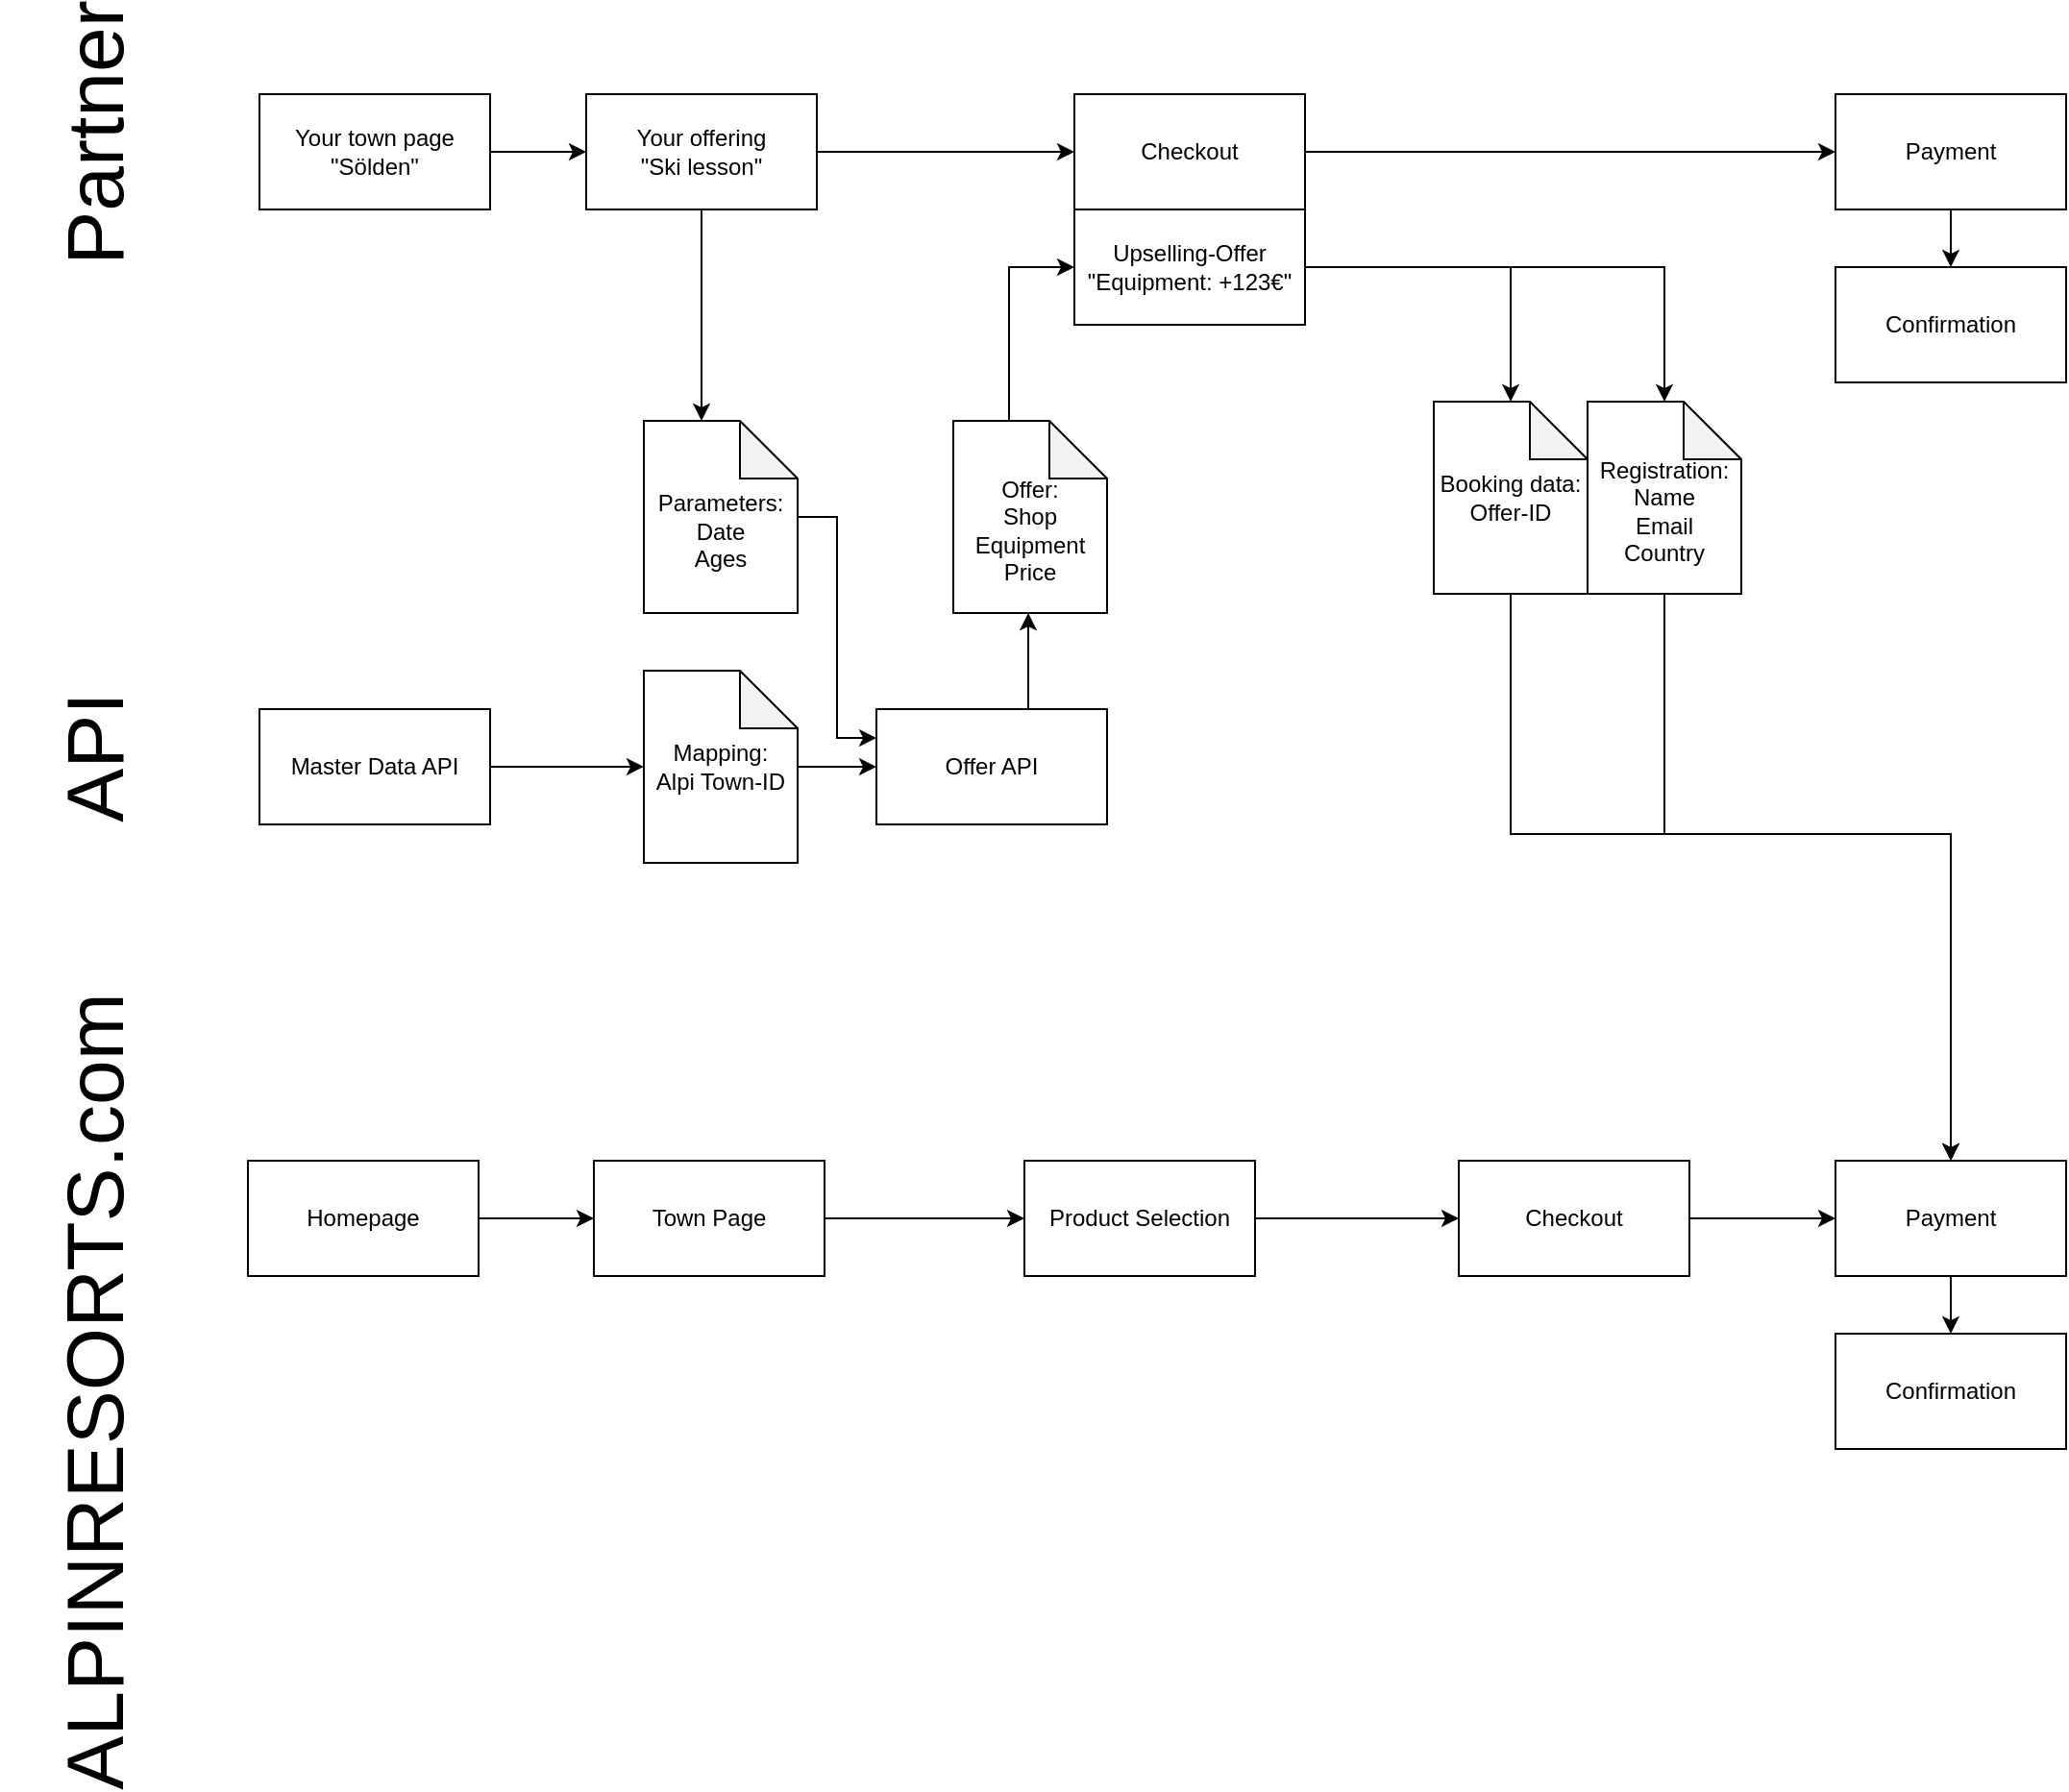 <mxfile version="13.6.2" type="device"><diagram id="EhsVr18Juqflf5IJbDXl" name="Page-1"><mxGraphModel dx="2889" dy="2274" grid="1" gridSize="10" guides="1" tooltips="1" connect="1" arrows="1" fold="1" page="1" pageScale="1" pageWidth="827" pageHeight="1169" math="0" shadow="0"><root><mxCell id="0"/><mxCell id="1" parent="0"/><mxCell id="OSonQR4JxX4VwMadjp-b-10" value="ALPINRESORTS.com" style="text;html=1;strokeColor=none;fillColor=none;align=center;verticalAlign=middle;whiteSpace=wrap;rounded=0;rotation=-90;fontSize=42;" parent="1" vertex="1"><mxGeometry x="-180" y="330" width="130" height="100" as="geometry"/></mxCell><mxCell id="SqlqceSEJwri1gZch4sh-29" value="" style="edgeStyle=orthogonalEdgeStyle;rounded=0;orthogonalLoop=1;jettySize=auto;html=1;" parent="1" source="SqlqceSEJwri1gZch4sh-30" target="SqlqceSEJwri1gZch4sh-32" edge="1"><mxGeometry relative="1" as="geometry"/></mxCell><mxCell id="SqlqceSEJwri1gZch4sh-30" value="Homepage" style="rounded=0;whiteSpace=wrap;html=1;" parent="1" vertex="1"><mxGeometry x="-36" y="260" width="120" height="60" as="geometry"/></mxCell><mxCell id="SqlqceSEJwri1gZch4sh-31" value="" style="edgeStyle=orthogonalEdgeStyle;rounded=0;orthogonalLoop=1;jettySize=auto;html=1;" parent="1" source="SqlqceSEJwri1gZch4sh-32" target="SqlqceSEJwri1gZch4sh-34" edge="1"><mxGeometry relative="1" as="geometry"/></mxCell><mxCell id="SqlqceSEJwri1gZch4sh-32" value="Town Page" style="rounded=0;whiteSpace=wrap;html=1;" parent="1" vertex="1"><mxGeometry x="144" y="260" width="120" height="60" as="geometry"/></mxCell><mxCell id="SqlqceSEJwri1gZch4sh-33" value="" style="edgeStyle=orthogonalEdgeStyle;rounded=0;orthogonalLoop=1;jettySize=auto;html=1;" parent="1" source="SqlqceSEJwri1gZch4sh-34" target="SqlqceSEJwri1gZch4sh-36" edge="1"><mxGeometry relative="1" as="geometry"/></mxCell><mxCell id="SqlqceSEJwri1gZch4sh-34" value="Product Selection" style="rounded=0;whiteSpace=wrap;html=1;" parent="1" vertex="1"><mxGeometry x="368" y="260" width="120" height="60" as="geometry"/></mxCell><mxCell id="SqlqceSEJwri1gZch4sh-35" value="" style="edgeStyle=orthogonalEdgeStyle;rounded=0;orthogonalLoop=1;jettySize=auto;html=1;" parent="1" source="SqlqceSEJwri1gZch4sh-36" target="SqlqceSEJwri1gZch4sh-38" edge="1"><mxGeometry relative="1" as="geometry"/></mxCell><mxCell id="SqlqceSEJwri1gZch4sh-36" value="Checkout" style="rounded=0;whiteSpace=wrap;html=1;" parent="1" vertex="1"><mxGeometry x="594" y="260" width="120" height="60" as="geometry"/></mxCell><mxCell id="SqlqceSEJwri1gZch4sh-37" value="" style="edgeStyle=orthogonalEdgeStyle;rounded=0;orthogonalLoop=1;jettySize=auto;html=1;" parent="1" source="SqlqceSEJwri1gZch4sh-38" target="SqlqceSEJwri1gZch4sh-39" edge="1"><mxGeometry relative="1" as="geometry"/></mxCell><mxCell id="SqlqceSEJwri1gZch4sh-38" value="Payment" style="rounded=0;whiteSpace=wrap;html=1;" parent="1" vertex="1"><mxGeometry x="790" y="260" width="120" height="60" as="geometry"/></mxCell><mxCell id="SqlqceSEJwri1gZch4sh-39" value="Confirmation" style="rounded=0;whiteSpace=wrap;html=1;" parent="1" vertex="1"><mxGeometry x="790" y="350" width="120" height="60" as="geometry"/></mxCell><mxCell id="YthGcPAFrOxvyKlCyyUf-2" style="edgeStyle=orthogonalEdgeStyle;rounded=0;sketch=0;jumpStyle=arc;orthogonalLoop=1;jettySize=auto;html=1;shadow=0;" parent="1" source="YthGcPAFrOxvyKlCyyUf-21" target="YthGcPAFrOxvyKlCyyUf-14" edge="1"><mxGeometry relative="1" as="geometry"><Array as="points"><mxPoint x="360" y="-205"/></Array></mxGeometry></mxCell><mxCell id="YthGcPAFrOxvyKlCyyUf-3" value="Partner" style="text;html=1;strokeColor=none;fillColor=none;align=center;verticalAlign=middle;whiteSpace=wrap;rounded=0;rotation=-90;fontSize=42;" parent="1" vertex="1"><mxGeometry x="-180" y="-325" width="130" height="100" as="geometry"/></mxCell><mxCell id="YthGcPAFrOxvyKlCyyUf-4" value="API" style="text;html=1;strokeColor=none;fillColor=none;align=center;verticalAlign=middle;whiteSpace=wrap;rounded=0;rotation=-90;fontSize=42;" parent="1" vertex="1"><mxGeometry x="-180" width="130" height="100" as="geometry"/></mxCell><mxCell id="YthGcPAFrOxvyKlCyyUf-5" style="edgeStyle=orthogonalEdgeStyle;rounded=0;orthogonalLoop=1;jettySize=auto;html=1;entryX=0;entryY=0.5;entryDx=0;entryDy=0;entryPerimeter=0;" parent="1" source="YthGcPAFrOxvyKlCyyUf-6" target="YthGcPAFrOxvyKlCyyUf-20" edge="1"><mxGeometry relative="1" as="geometry"><Array as="points"><mxPoint x="31" y="55"/></Array></mxGeometry></mxCell><mxCell id="YthGcPAFrOxvyKlCyyUf-6" value="Master Data API" style="rounded=0;whiteSpace=wrap;html=1;" parent="1" vertex="1"><mxGeometry x="-30" y="25" width="120" height="60" as="geometry"/></mxCell><mxCell id="YthGcPAFrOxvyKlCyyUf-7" value="" style="edgeStyle=orthogonalEdgeStyle;rounded=0;orthogonalLoop=1;jettySize=auto;html=1;" parent="1" source="YthGcPAFrOxvyKlCyyUf-8" target="YthGcPAFrOxvyKlCyyUf-28" edge="1"><mxGeometry relative="1" as="geometry"/></mxCell><mxCell id="YthGcPAFrOxvyKlCyyUf-8" value="Payment" style="rounded=0;whiteSpace=wrap;html=1;" parent="1" vertex="1"><mxGeometry x="790" y="-295" width="120" height="60" as="geometry"/></mxCell><mxCell id="YthGcPAFrOxvyKlCyyUf-9" value="Checkout" style="rounded=0;whiteSpace=wrap;html=1;" parent="1" vertex="1"><mxGeometry x="394" y="-295" width="120" height="60" as="geometry"/></mxCell><mxCell id="YthGcPAFrOxvyKlCyyUf-10" value="" style="edgeStyle=orthogonalEdgeStyle;rounded=0;orthogonalLoop=1;jettySize=auto;html=1;fontSize=42;" parent="1" source="YthGcPAFrOxvyKlCyyUf-11" target="YthGcPAFrOxvyKlCyyUf-16" edge="1"><mxGeometry relative="1" as="geometry"/></mxCell><mxCell id="YthGcPAFrOxvyKlCyyUf-11" value="Your town page&lt;br&gt;&quot;Sölden&quot;" style="rounded=0;whiteSpace=wrap;html=1;" parent="1" vertex="1"><mxGeometry x="-30" y="-295" width="120" height="60" as="geometry"/></mxCell><mxCell id="YthGcPAFrOxvyKlCyyUf-12" style="edgeStyle=orthogonalEdgeStyle;rounded=0;orthogonalLoop=1;jettySize=auto;html=1;sketch=0;shadow=0;jumpStyle=arc;exitX=1;exitY=0.25;exitDx=0;exitDy=0;" parent="1" source="YthGcPAFrOxvyKlCyyUf-16" target="YthGcPAFrOxvyKlCyyUf-23" edge="1"><mxGeometry relative="1" as="geometry"><Array as="points"><mxPoint x="200" y="-280"/><mxPoint x="200" y="-75"/></Array></mxGeometry></mxCell><mxCell id="YthGcPAFrOxvyKlCyyUf-14" value="Upselling-Offer&lt;br&gt;&quot;Equipment: +123€&quot;" style="rounded=0;whiteSpace=wrap;html=1;" parent="1" vertex="1"><mxGeometry x="394" y="-235" width="120" height="60" as="geometry"/></mxCell><mxCell id="YthGcPAFrOxvyKlCyyUf-15" style="edgeStyle=orthogonalEdgeStyle;rounded=0;orthogonalLoop=1;jettySize=auto;html=1;entryX=0;entryY=0.5;entryDx=0;entryDy=0;fontSize=42;jumpStyle=arc;" parent="1" source="YthGcPAFrOxvyKlCyyUf-16" target="YthGcPAFrOxvyKlCyyUf-9" edge="1"><mxGeometry relative="1" as="geometry"/></mxCell><mxCell id="YthGcPAFrOxvyKlCyyUf-16" value="Your offering&lt;br&gt;&quot;Ski lesson&quot;" style="rounded=0;whiteSpace=wrap;html=1;" parent="1" vertex="1"><mxGeometry x="140" y="-295" width="120" height="60" as="geometry"/></mxCell><mxCell id="YthGcPAFrOxvyKlCyyUf-17" style="edgeStyle=orthogonalEdgeStyle;rounded=0;sketch=0;jumpStyle=arc;orthogonalLoop=1;jettySize=auto;html=1;shadow=0;" parent="1" source="YthGcPAFrOxvyKlCyyUf-18" target="YthGcPAFrOxvyKlCyyUf-21" edge="1"><mxGeometry relative="1" as="geometry"><Array as="points"><mxPoint x="370" y="5"/><mxPoint x="370" y="5"/></Array></mxGeometry></mxCell><mxCell id="YthGcPAFrOxvyKlCyyUf-18" value="Offer API" style="rounded=0;whiteSpace=wrap;html=1;" parent="1" vertex="1"><mxGeometry x="291" y="25" width="120" height="60" as="geometry"/></mxCell><mxCell id="YthGcPAFrOxvyKlCyyUf-19" style="edgeStyle=orthogonalEdgeStyle;rounded=0;orthogonalLoop=1;jettySize=auto;html=1;entryX=0;entryY=0.5;entryDx=0;entryDy=0;" parent="1" source="YthGcPAFrOxvyKlCyyUf-20" target="YthGcPAFrOxvyKlCyyUf-18" edge="1"><mxGeometry relative="1" as="geometry"/></mxCell><mxCell id="YthGcPAFrOxvyKlCyyUf-20" value="Mapping:&lt;br&gt;Alpi Town-ID&lt;br&gt;" style="shape=note;whiteSpace=wrap;html=1;backgroundOutline=1;darkOpacity=0.05;" parent="1" vertex="1"><mxGeometry x="170" y="4.97" width="80" height="100" as="geometry"/></mxCell><mxCell id="YthGcPAFrOxvyKlCyyUf-21" value="&lt;br&gt;Offer:&lt;br&gt;Shop&lt;br&gt;Equipment&lt;br&gt;Price" style="shape=note;whiteSpace=wrap;html=1;backgroundOutline=1;darkOpacity=0.05;" parent="1" vertex="1"><mxGeometry x="331" y="-125" width="80" height="100" as="geometry"/></mxCell><mxCell id="YthGcPAFrOxvyKlCyyUf-22" style="edgeStyle=orthogonalEdgeStyle;rounded=0;orthogonalLoop=1;jettySize=auto;html=1;entryX=0;entryY=0.25;entryDx=0;entryDy=0;" parent="1" source="YthGcPAFrOxvyKlCyyUf-23" target="YthGcPAFrOxvyKlCyyUf-18" edge="1"><mxGeometry relative="1" as="geometry"/></mxCell><mxCell id="YthGcPAFrOxvyKlCyyUf-23" value="&lt;br&gt;Parameters:&lt;br&gt;Date&lt;br&gt;Ages" style="shape=note;whiteSpace=wrap;html=1;backgroundOutline=1;darkOpacity=0.05;" parent="1" vertex="1"><mxGeometry x="170" y="-125.03" width="80" height="100" as="geometry"/></mxCell><mxCell id="YthGcPAFrOxvyKlCyyUf-24" style="edgeStyle=orthogonalEdgeStyle;rounded=0;orthogonalLoop=1;jettySize=auto;html=1;entryX=0.5;entryY=0;entryDx=0;entryDy=0;" parent="1" source="YthGcPAFrOxvyKlCyyUf-25" target="SqlqceSEJwri1gZch4sh-38" edge="1"><mxGeometry relative="1" as="geometry"><Array as="points"><mxPoint x="621" y="90"/><mxPoint x="850" y="90"/></Array><mxPoint x="764" y="54.97" as="targetPoint"/></mxGeometry></mxCell><mxCell id="YthGcPAFrOxvyKlCyyUf-25" value="Booking data:&lt;br&gt;Offer-ID" style="shape=note;whiteSpace=wrap;html=1;backgroundOutline=1;darkOpacity=0.05;" parent="1" vertex="1"><mxGeometry x="581" y="-135" width="80" height="100" as="geometry"/></mxCell><mxCell id="YthGcPAFrOxvyKlCyyUf-37" style="edgeStyle=orthogonalEdgeStyle;rounded=0;orthogonalLoop=1;jettySize=auto;html=1;" parent="1" source="YthGcPAFrOxvyKlCyyUf-27" target="SqlqceSEJwri1gZch4sh-38" edge="1"><mxGeometry relative="1" as="geometry"><Array as="points"><mxPoint x="701" y="90"/><mxPoint x="850" y="90"/></Array></mxGeometry></mxCell><mxCell id="YthGcPAFrOxvyKlCyyUf-27" value="&lt;br&gt;Registration:&lt;br&gt;Name&lt;br&gt;Email&lt;br&gt;Country" style="shape=note;whiteSpace=wrap;html=1;backgroundOutline=1;darkOpacity=0.05;" parent="1" vertex="1"><mxGeometry x="661" y="-135" width="80" height="100" as="geometry"/></mxCell><mxCell id="YthGcPAFrOxvyKlCyyUf-28" value="Confirmation" style="rounded=0;whiteSpace=wrap;html=1;" parent="1" vertex="1"><mxGeometry x="790" y="-205" width="120" height="60" as="geometry"/></mxCell><mxCell id="YthGcPAFrOxvyKlCyyUf-33" style="edgeStyle=orthogonalEdgeStyle;rounded=0;orthogonalLoop=1;jettySize=auto;html=1;fontSize=42;jumpStyle=arc;" parent="1" source="YthGcPAFrOxvyKlCyyUf-9" target="YthGcPAFrOxvyKlCyyUf-8" edge="1"><mxGeometry relative="1" as="geometry"/></mxCell><mxCell id="YthGcPAFrOxvyKlCyyUf-34" style="edgeStyle=orthogonalEdgeStyle;rounded=0;orthogonalLoop=1;jettySize=auto;html=1;" parent="1" target="YthGcPAFrOxvyKlCyyUf-25" edge="1"><mxGeometry relative="1" as="geometry"><Array as="points"><mxPoint x="621" y="-205"/></Array><mxPoint x="598" y="-205" as="sourcePoint"/></mxGeometry></mxCell><mxCell id="YthGcPAFrOxvyKlCyyUf-35" style="edgeStyle=orthogonalEdgeStyle;rounded=0;orthogonalLoop=1;jettySize=auto;html=1;" parent="1" source="YthGcPAFrOxvyKlCyyUf-14" target="YthGcPAFrOxvyKlCyyUf-27" edge="1"><mxGeometry relative="1" as="geometry"><mxPoint x="598" y="-205" as="sourcePoint"/></mxGeometry></mxCell></root></mxGraphModel></diagram></mxfile>